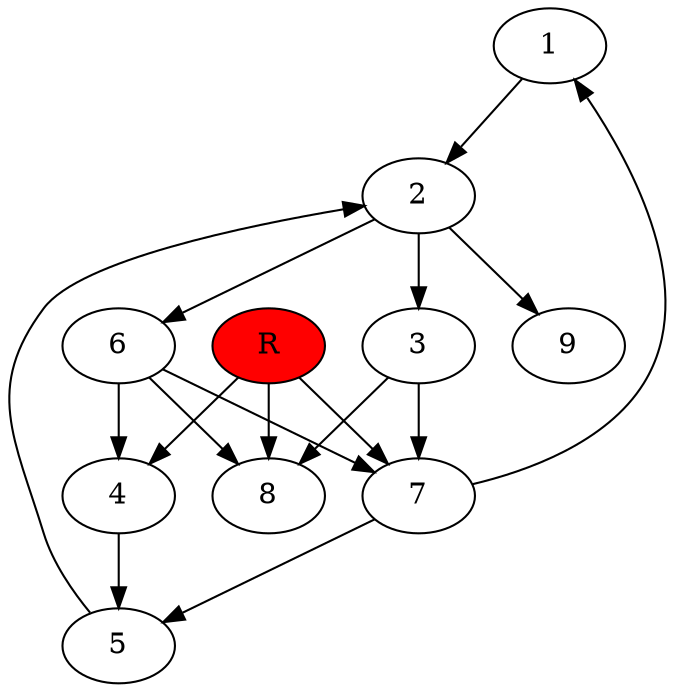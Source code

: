 digraph prb75571 {
	1
	2
	3
	4
	5
	6
	7
	8
	R [fillcolor="#ff0000" style=filled]
	1 -> 2
	2 -> 3
	2 -> 6
	2 -> 9
	3 -> 7
	3 -> 8
	4 -> 5
	5 -> 2
	6 -> 4
	6 -> 7
	6 -> 8
	7 -> 1
	7 -> 5
	R -> 4
	R -> 7
	R -> 8
}
